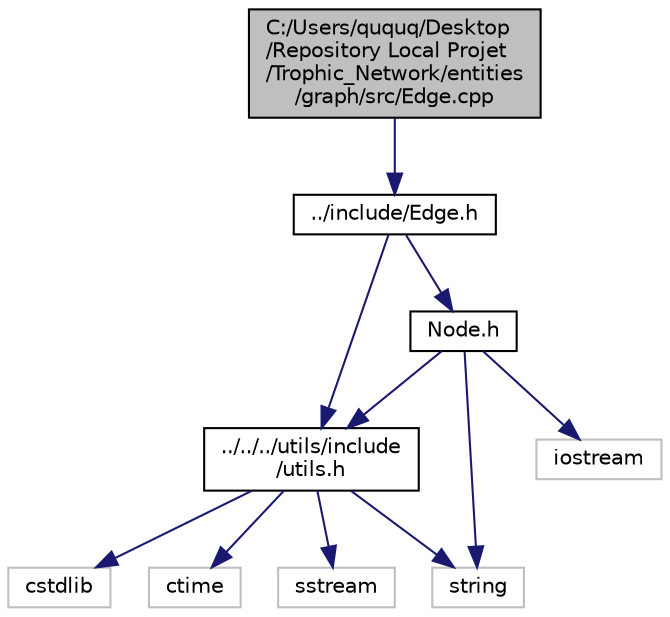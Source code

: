 digraph "C:/Users/ququq/Desktop/Repository Local Projet/Trophic_Network/entities/graph/src/Edge.cpp"
{
  edge [fontname="Helvetica",fontsize="10",labelfontname="Helvetica",labelfontsize="10"];
  node [fontname="Helvetica",fontsize="10",shape=record];
  Node0 [label="C:/Users/ququq/Desktop\l/Repository Local Projet\l/Trophic_Network/entities\l/graph/src/Edge.cpp",height=0.2,width=0.4,color="black", fillcolor="grey75", style="filled", fontcolor="black"];
  Node0 -> Node1 [color="midnightblue",fontsize="10",style="solid",fontname="Helvetica"];
  Node1 [label="../include/Edge.h",height=0.2,width=0.4,color="black", fillcolor="white", style="filled",URL="$_edge_8h.html",tooltip="Header Edge. "];
  Node1 -> Node2 [color="midnightblue",fontsize="10",style="solid",fontname="Helvetica"];
  Node2 [label="Node.h",height=0.2,width=0.4,color="black", fillcolor="white", style="filled",URL="$_node_8h.html",tooltip="Header Node. "];
  Node2 -> Node3 [color="midnightblue",fontsize="10",style="solid",fontname="Helvetica"];
  Node3 [label="../../../utils/include\l/utils.h",height=0.2,width=0.4,color="black", fillcolor="white", style="filled",URL="$utils_8h.html"];
  Node3 -> Node4 [color="midnightblue",fontsize="10",style="solid",fontname="Helvetica"];
  Node4 [label="cstdlib",height=0.2,width=0.4,color="grey75", fillcolor="white", style="filled"];
  Node3 -> Node5 [color="midnightblue",fontsize="10",style="solid",fontname="Helvetica"];
  Node5 [label="ctime",height=0.2,width=0.4,color="grey75", fillcolor="white", style="filled"];
  Node3 -> Node6 [color="midnightblue",fontsize="10",style="solid",fontname="Helvetica"];
  Node6 [label="string",height=0.2,width=0.4,color="grey75", fillcolor="white", style="filled"];
  Node3 -> Node7 [color="midnightblue",fontsize="10",style="solid",fontname="Helvetica"];
  Node7 [label="sstream",height=0.2,width=0.4,color="grey75", fillcolor="white", style="filled"];
  Node2 -> Node6 [color="midnightblue",fontsize="10",style="solid",fontname="Helvetica"];
  Node2 -> Node8 [color="midnightblue",fontsize="10",style="solid",fontname="Helvetica"];
  Node8 [label="iostream",height=0.2,width=0.4,color="grey75", fillcolor="white", style="filled"];
  Node1 -> Node3 [color="midnightblue",fontsize="10",style="solid",fontname="Helvetica"];
}

